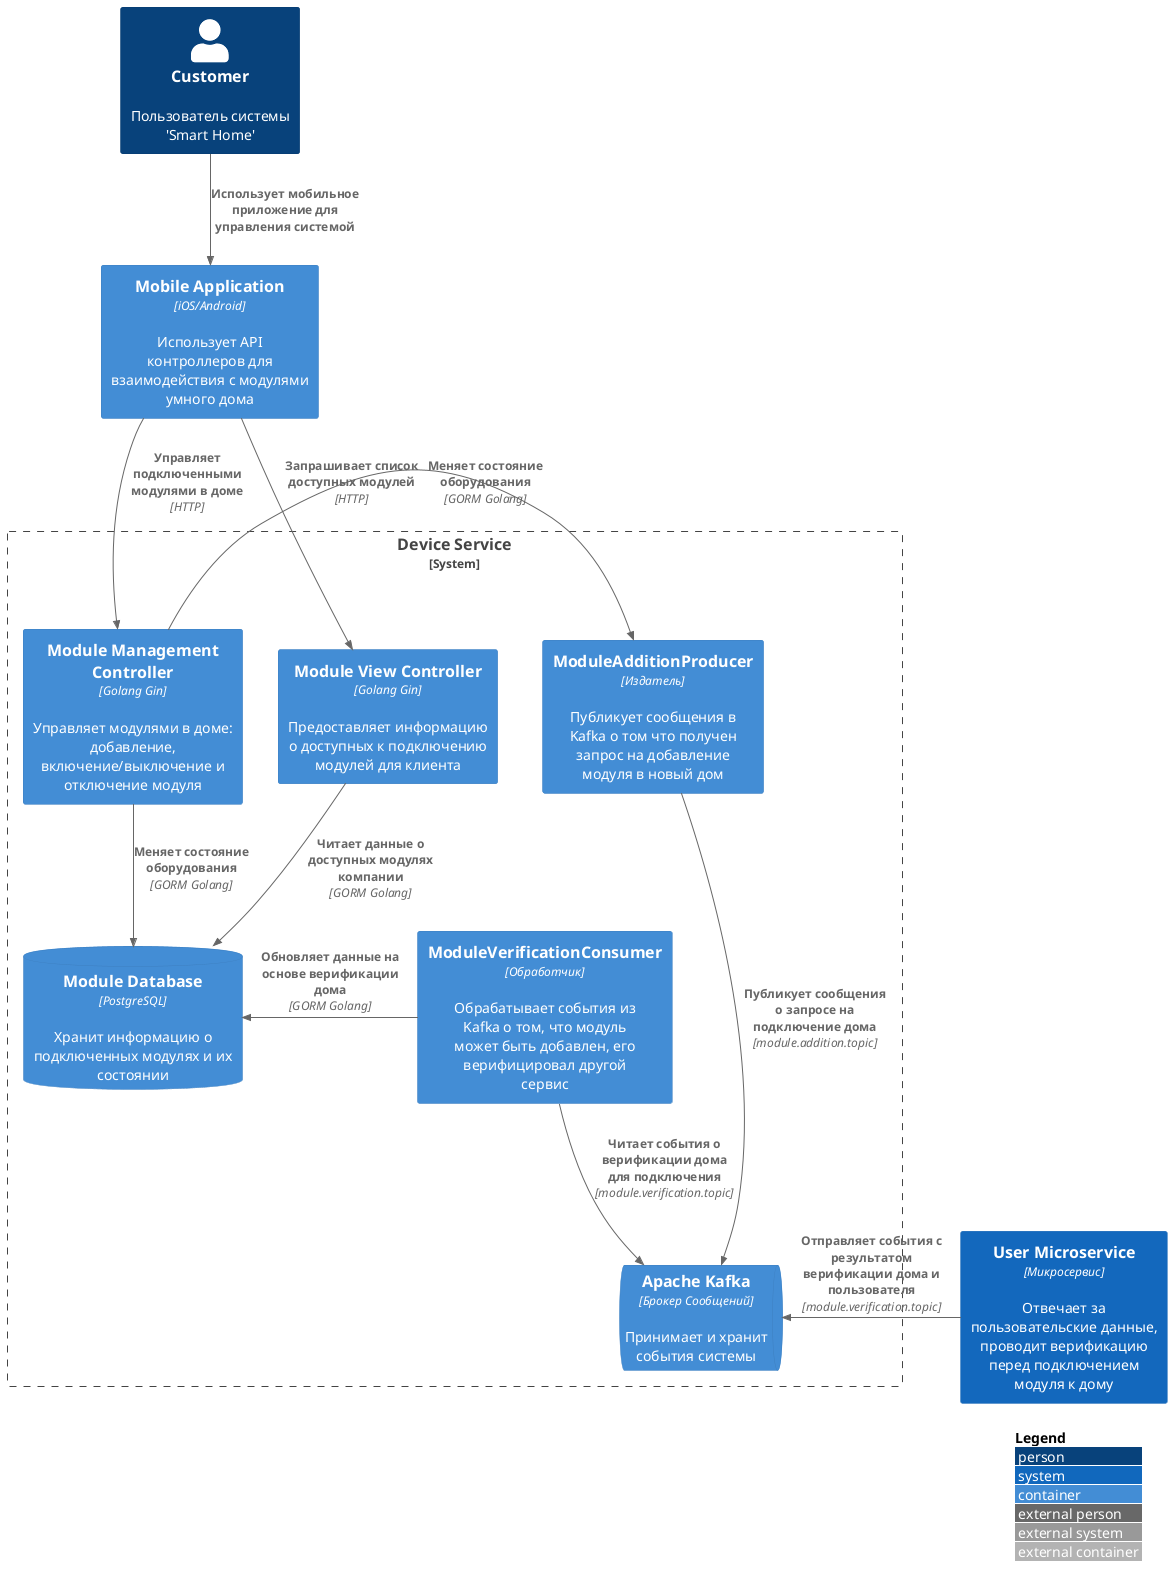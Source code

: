 @startuml
!include <C4/C4_Container>

LAYOUT_WITH_LEGEND()

Person(user, "Customer", "Пользователь системы 'Smart Home'")
Container(app_client, "Mobile Application", "iOS/Android", "Использует API контроллеров для взаимодействия с модулями умного дома")
Container(internal_system, "User Microservice", "Микросервис", "Отвечает за пользовательские данные, проводит верификацию перед подключением модуля к дому") #1368bd

System_Boundary(b_system, "Device Service") {
    Container(controller_modules_view, "Module View Controller", "Golang Gin", "Предоставляет информацию о доступных к подключению модулей для клиента")
    Container(controller_module_management, "Module Management Controller", "Golang Gin", "Управляет модулями в доме: добавление, включение/выключение и отключение модуля")

    Container(publisher, "ModuleAdditionProducer", "Издатель", "Публикует сообщения в Kafka о том что получен запрос на добавление модуля в новый дом")
    Container(processor, "ModuleVerificationConsumer", "Обработчик", "Обрабатывает события из Kafka о том, что модуль может быть добавлен, его верифицировал другой сервис")

    ContainerDb(modules_db, "Module Database", "PostgreSQL", "Хранит информацию о подключенных модулях и их состоянии")
    ContainerQueue(kafka_broker, "Apache Kafka", "Брокер Сообщений", "Принимает и хранит события системы")
}

Rel(app_client, controller_modules_view, "Запрашивает список доступных модулей", "HTTP")
Rel(app_client, controller_module_management, "Управляет подключенными модулями в доме", "HTTP")

Rel(user, app_client, "Использует мобильное приложение для управления системой")
Rel(controller_modules_view, modules_db, "Читает данные о доступных модулях компании", "GORM Golang")
Rel(controller_module_management, modules_db, "Меняет состояние оборудования", "GORM Golang")
Rel_L(controller_module_management, publisher, "Меняет состояние оборудования", "GORM Golang")
Rel_L(internal_system, kafka_broker, "Отправляет события с результатом верификации дома и пользователя", "module.verification.topic")
Rel_U(publisher, kafka_broker, "Публикует сообщения о запросе на подключение дома", "module.addition.topic")
Rel(processor, kafka_broker, "Читает события о верификации дома для подключения", "module.verification.topic")
Rel_L(processor, modules_db, "Обновляет данные на основе верификации дома", "GORM Golang")

@enduml
